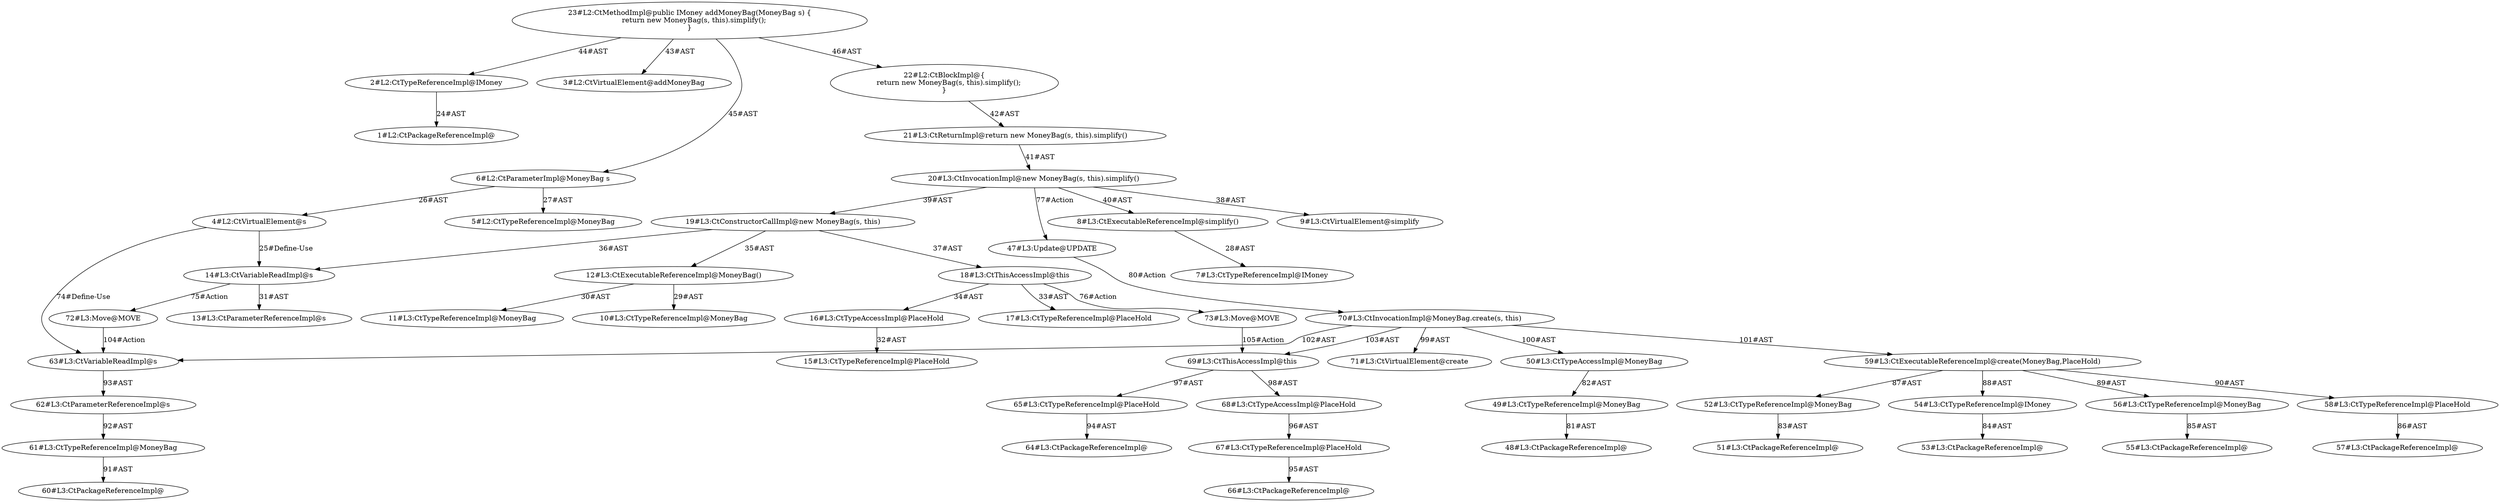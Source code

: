 digraph "addMoneyBag#?,MoneyBag" {
0 [label="1#L2:CtPackageReferenceImpl@" shape=ellipse]
1 [label="2#L2:CtTypeReferenceImpl@IMoney" shape=ellipse]
2 [label="3#L2:CtVirtualElement@addMoneyBag" shape=ellipse]
3 [label="4#L2:CtVirtualElement@s" shape=ellipse]
4 [label="5#L2:CtTypeReferenceImpl@MoneyBag" shape=ellipse]
5 [label="6#L2:CtParameterImpl@MoneyBag s" shape=ellipse]
6 [label="7#L3:CtTypeReferenceImpl@IMoney" shape=ellipse]
7 [label="8#L3:CtExecutableReferenceImpl@simplify()" shape=ellipse]
8 [label="9#L3:CtVirtualElement@simplify" shape=ellipse]
9 [label="10#L3:CtTypeReferenceImpl@MoneyBag" shape=ellipse]
10 [label="11#L3:CtTypeReferenceImpl@MoneyBag" shape=ellipse]
11 [label="12#L3:CtExecutableReferenceImpl@MoneyBag()" shape=ellipse]
12 [label="13#L3:CtParameterReferenceImpl@s" shape=ellipse]
13 [label="14#L3:CtVariableReadImpl@s" shape=ellipse]
14 [label="15#L3:CtTypeReferenceImpl@PlaceHold" shape=ellipse]
15 [label="16#L3:CtTypeAccessImpl@PlaceHold" shape=ellipse]
16 [label="17#L3:CtTypeReferenceImpl@PlaceHold" shape=ellipse]
17 [label="18#L3:CtThisAccessImpl@this" shape=ellipse]
18 [label="19#L3:CtConstructorCallImpl@new MoneyBag(s, this)" shape=ellipse]
19 [label="20#L3:CtInvocationImpl@new MoneyBag(s, this).simplify()" shape=ellipse]
20 [label="21#L3:CtReturnImpl@return new MoneyBag(s, this).simplify()" shape=ellipse]
21 [label="22#L2:CtBlockImpl@\{
    return new MoneyBag(s, this).simplify();
\}" shape=ellipse]
22 [label="23#L2:CtMethodImpl@public IMoney addMoneyBag(MoneyBag s) \{
    return new MoneyBag(s, this).simplify();
\}" shape=ellipse]
23 [label="47#L3:Update@UPDATE" shape=ellipse]
24 [label="48#L3:CtPackageReferenceImpl@" shape=ellipse]
25 [label="49#L3:CtTypeReferenceImpl@MoneyBag" shape=ellipse]
26 [label="50#L3:CtTypeAccessImpl@MoneyBag" shape=ellipse]
27 [label="51#L3:CtPackageReferenceImpl@" shape=ellipse]
28 [label="52#L3:CtTypeReferenceImpl@MoneyBag" shape=ellipse]
29 [label="53#L3:CtPackageReferenceImpl@" shape=ellipse]
30 [label="54#L3:CtTypeReferenceImpl@IMoney" shape=ellipse]
31 [label="55#L3:CtPackageReferenceImpl@" shape=ellipse]
32 [label="56#L3:CtTypeReferenceImpl@MoneyBag" shape=ellipse]
33 [label="57#L3:CtPackageReferenceImpl@" shape=ellipse]
34 [label="58#L3:CtTypeReferenceImpl@PlaceHold" shape=ellipse]
35 [label="59#L3:CtExecutableReferenceImpl@create(MoneyBag,PlaceHold)" shape=ellipse]
36 [label="60#L3:CtPackageReferenceImpl@" shape=ellipse]
37 [label="61#L3:CtTypeReferenceImpl@MoneyBag" shape=ellipse]
38 [label="62#L3:CtParameterReferenceImpl@s" shape=ellipse]
39 [label="63#L3:CtVariableReadImpl@s" shape=ellipse]
40 [label="64#L3:CtPackageReferenceImpl@" shape=ellipse]
41 [label="65#L3:CtTypeReferenceImpl@PlaceHold" shape=ellipse]
42 [label="66#L3:CtPackageReferenceImpl@" shape=ellipse]
43 [label="67#L3:CtTypeReferenceImpl@PlaceHold" shape=ellipse]
44 [label="68#L3:CtTypeAccessImpl@PlaceHold" shape=ellipse]
45 [label="69#L3:CtThisAccessImpl@this" shape=ellipse]
46 [label="70#L3:CtInvocationImpl@MoneyBag.create(s, this)" shape=ellipse]
47 [label="71#L3:CtVirtualElement@create" shape=ellipse]
48 [label="72#L3:Move@MOVE" shape=ellipse]
49 [label="73#L3:Move@MOVE" shape=ellipse]
1 -> 0 [label="24#AST"];
3 -> 13 [label="25#Define-Use"];
3 -> 39 [label="74#Define-Use"];
5 -> 3 [label="26#AST"];
5 -> 4 [label="27#AST"];
7 -> 6 [label="28#AST"];
11 -> 9 [label="29#AST"];
11 -> 10 [label="30#AST"];
13 -> 12 [label="31#AST"];
13 -> 48 [label="75#Action"];
15 -> 14 [label="32#AST"];
17 -> 16 [label="33#AST"];
17 -> 15 [label="34#AST"];
17 -> 49 [label="76#Action"];
18 -> 11 [label="35#AST"];
18 -> 13 [label="36#AST"];
18 -> 17 [label="37#AST"];
19 -> 8 [label="38#AST"];
19 -> 18 [label="39#AST"];
19 -> 7 [label="40#AST"];
19 -> 23 [label="77#Action"];
20 -> 19 [label="41#AST"];
21 -> 20 [label="42#AST"];
22 -> 2 [label="43#AST"];
22 -> 1 [label="44#AST"];
22 -> 5 [label="45#AST"];
22 -> 21 [label="46#AST"];
23 -> 46 [label="80#Action"];
25 -> 24 [label="81#AST"];
26 -> 25 [label="82#AST"];
28 -> 27 [label="83#AST"];
30 -> 29 [label="84#AST"];
32 -> 31 [label="85#AST"];
34 -> 33 [label="86#AST"];
35 -> 28 [label="87#AST"];
35 -> 30 [label="88#AST"];
35 -> 32 [label="89#AST"];
35 -> 34 [label="90#AST"];
37 -> 36 [label="91#AST"];
38 -> 37 [label="92#AST"];
39 -> 38 [label="93#AST"];
41 -> 40 [label="94#AST"];
43 -> 42 [label="95#AST"];
44 -> 43 [label="96#AST"];
45 -> 41 [label="97#AST"];
45 -> 44 [label="98#AST"];
46 -> 47 [label="99#AST"];
46 -> 26 [label="100#AST"];
46 -> 35 [label="101#AST"];
46 -> 39 [label="102#AST"];
46 -> 45 [label="103#AST"];
48 -> 39 [label="104#Action"];
49 -> 45 [label="105#Action"];
}